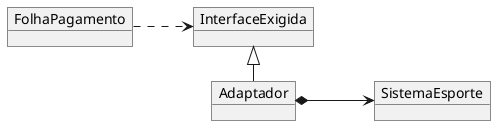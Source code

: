 @startuml mod08ima03
object "FolhaPagamento" as fo
object "InterfaceExigida" as in
object "Adaptador" as ad
object "SistemaEsporte" as si
left to right direction
fo ..> in
ad -left-|> in
ad *--> si
@enduml